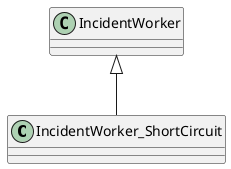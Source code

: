 @startuml
class IncidentWorker_ShortCircuit {
}
IncidentWorker <|-- IncidentWorker_ShortCircuit
@enduml
